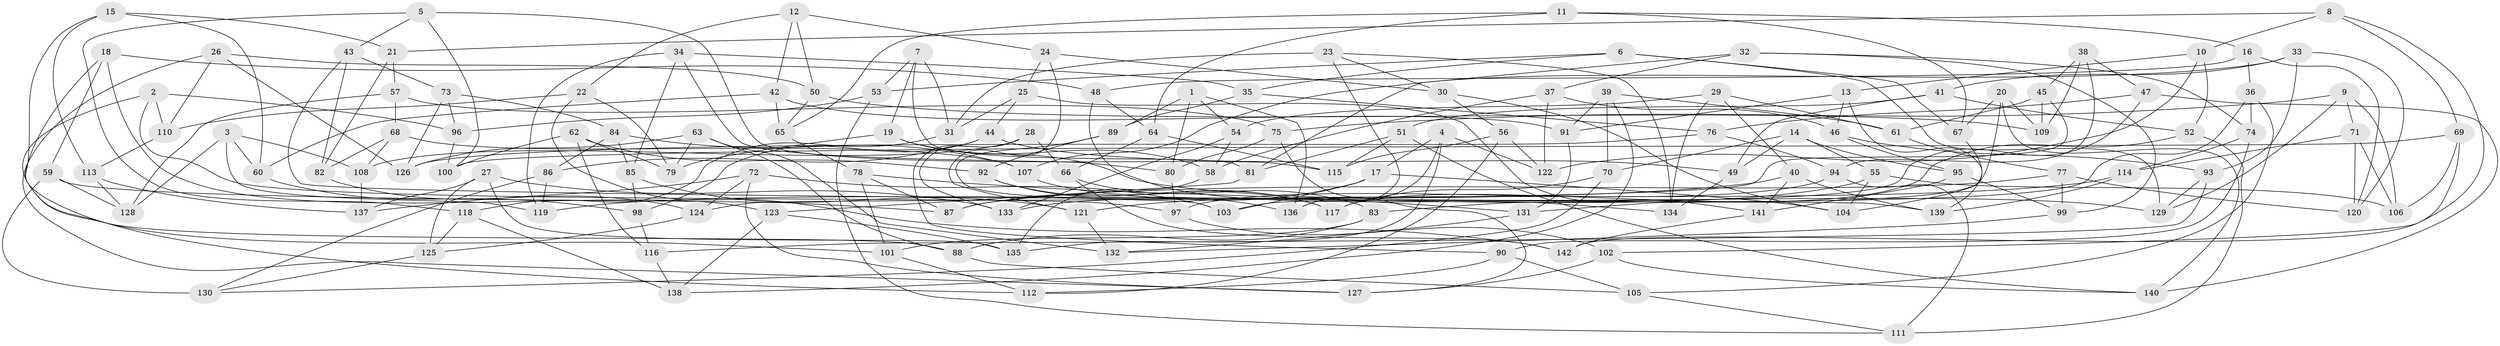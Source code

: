// Generated by graph-tools (version 1.1) at 2025/11/02/27/25 16:11:50]
// undirected, 142 vertices, 284 edges
graph export_dot {
graph [start="1"]
  node [color=gray90,style=filled];
  1;
  2;
  3;
  4;
  5;
  6;
  7;
  8;
  9;
  10;
  11;
  12;
  13;
  14;
  15;
  16;
  17;
  18;
  19;
  20;
  21;
  22;
  23;
  24;
  25;
  26;
  27;
  28;
  29;
  30;
  31;
  32;
  33;
  34;
  35;
  36;
  37;
  38;
  39;
  40;
  41;
  42;
  43;
  44;
  45;
  46;
  47;
  48;
  49;
  50;
  51;
  52;
  53;
  54;
  55;
  56;
  57;
  58;
  59;
  60;
  61;
  62;
  63;
  64;
  65;
  66;
  67;
  68;
  69;
  70;
  71;
  72;
  73;
  74;
  75;
  76;
  77;
  78;
  79;
  80;
  81;
  82;
  83;
  84;
  85;
  86;
  87;
  88;
  89;
  90;
  91;
  92;
  93;
  94;
  95;
  96;
  97;
  98;
  99;
  100;
  101;
  102;
  103;
  104;
  105;
  106;
  107;
  108;
  109;
  110;
  111;
  112;
  113;
  114;
  115;
  116;
  117;
  118;
  119;
  120;
  121;
  122;
  123;
  124;
  125;
  126;
  127;
  128;
  129;
  130;
  131;
  132;
  133;
  134;
  135;
  136;
  137;
  138;
  139;
  140;
  141;
  142;
  1 -- 136;
  1 -- 89;
  1 -- 54;
  1 -- 80;
  2 -- 97;
  2 -- 110;
  2 -- 96;
  2 -- 112;
  3 -- 108;
  3 -- 60;
  3 -- 128;
  3 -- 119;
  4 -- 136;
  4 -- 135;
  4 -- 17;
  4 -- 122;
  5 -- 118;
  5 -- 115;
  5 -- 43;
  5 -- 100;
  6 -- 35;
  6 -- 129;
  6 -- 53;
  6 -- 67;
  7 -- 31;
  7 -- 81;
  7 -- 53;
  7 -- 19;
  8 -- 142;
  8 -- 69;
  8 -- 10;
  8 -- 21;
  9 -- 75;
  9 -- 106;
  9 -- 71;
  9 -- 129;
  10 -- 52;
  10 -- 13;
  10 -- 122;
  11 -- 67;
  11 -- 65;
  11 -- 64;
  11 -- 16;
  12 -- 24;
  12 -- 22;
  12 -- 50;
  12 -- 42;
  13 -- 139;
  13 -- 91;
  13 -- 46;
  14 -- 70;
  14 -- 49;
  14 -- 55;
  14 -- 95;
  15 -- 60;
  15 -- 21;
  15 -- 88;
  15 -- 113;
  16 -- 48;
  16 -- 120;
  16 -- 36;
  17 -- 87;
  17 -- 104;
  17 -- 103;
  18 -- 59;
  18 -- 101;
  18 -- 123;
  18 -- 48;
  19 -- 58;
  19 -- 129;
  19 -- 79;
  20 -- 140;
  20 -- 131;
  20 -- 109;
  20 -- 67;
  21 -- 57;
  21 -- 82;
  22 -- 110;
  22 -- 79;
  22 -- 142;
  23 -- 134;
  23 -- 31;
  23 -- 136;
  23 -- 30;
  24 -- 25;
  24 -- 30;
  24 -- 121;
  25 -- 141;
  25 -- 44;
  25 -- 31;
  26 -- 127;
  26 -- 110;
  26 -- 50;
  26 -- 126;
  27 -- 125;
  27 -- 135;
  27 -- 133;
  27 -- 137;
  28 -- 108;
  28 -- 90;
  28 -- 66;
  28 -- 133;
  29 -- 134;
  29 -- 61;
  29 -- 40;
  29 -- 54;
  30 -- 104;
  30 -- 56;
  31 -- 118;
  32 -- 81;
  32 -- 37;
  32 -- 99;
  32 -- 74;
  33 -- 41;
  33 -- 107;
  33 -- 120;
  33 -- 93;
  34 -- 35;
  34 -- 119;
  34 -- 80;
  34 -- 85;
  35 -- 89;
  35 -- 76;
  36 -- 105;
  36 -- 74;
  36 -- 83;
  37 -- 58;
  37 -- 122;
  37 -- 46;
  38 -- 45;
  38 -- 47;
  38 -- 94;
  38 -- 109;
  39 -- 70;
  39 -- 91;
  39 -- 138;
  39 -- 61;
  40 -- 119;
  40 -- 141;
  40 -- 139;
  41 -- 52;
  41 -- 51;
  41 -- 49;
  42 -- 91;
  42 -- 65;
  42 -- 60;
  43 -- 139;
  43 -- 82;
  43 -- 73;
  44 -- 49;
  44 -- 98;
  44 -- 86;
  45 -- 124;
  45 -- 109;
  45 -- 61;
  46 -- 93;
  46 -- 95;
  47 -- 76;
  47 -- 103;
  47 -- 140;
  48 -- 64;
  48 -- 134;
  49 -- 134;
  50 -- 65;
  50 -- 109;
  51 -- 115;
  51 -- 81;
  51 -- 140;
  52 -- 111;
  52 -- 117;
  53 -- 111;
  53 -- 96;
  54 -- 58;
  54 -- 133;
  55 -- 133;
  55 -- 106;
  55 -- 104;
  56 -- 112;
  56 -- 115;
  56 -- 122;
  57 -- 68;
  57 -- 128;
  57 -- 75;
  58 -- 135;
  59 -- 87;
  59 -- 128;
  59 -- 130;
  60 -- 98;
  61 -- 77;
  62 -- 116;
  62 -- 100;
  62 -- 79;
  62 -- 92;
  63 -- 79;
  63 -- 88;
  63 -- 132;
  63 -- 126;
  64 -- 115;
  64 -- 66;
  65 -- 78;
  66 -- 142;
  66 -- 83;
  67 -- 104;
  68 -- 108;
  68 -- 107;
  68 -- 82;
  69 -- 102;
  69 -- 100;
  69 -- 106;
  70 -- 117;
  70 -- 130;
  71 -- 120;
  71 -- 114;
  71 -- 106;
  72 -- 124;
  72 -- 103;
  72 -- 127;
  72 -- 137;
  73 -- 96;
  73 -- 126;
  73 -- 84;
  74 -- 114;
  74 -- 90;
  75 -- 127;
  75 -- 80;
  76 -- 126;
  76 -- 94;
  77 -- 99;
  77 -- 120;
  77 -- 87;
  78 -- 101;
  78 -- 131;
  78 -- 87;
  80 -- 97;
  81 -- 123;
  82 -- 124;
  83 -- 88;
  83 -- 101;
  84 -- 107;
  84 -- 86;
  84 -- 85;
  85 -- 121;
  85 -- 98;
  86 -- 130;
  86 -- 119;
  88 -- 105;
  89 -- 92;
  89 -- 103;
  90 -- 112;
  90 -- 105;
  91 -- 131;
  92 -- 136;
  92 -- 117;
  93 -- 116;
  93 -- 129;
  94 -- 111;
  94 -- 97;
  95 -- 141;
  95 -- 99;
  96 -- 100;
  97 -- 102;
  98 -- 116;
  99 -- 132;
  101 -- 112;
  102 -- 127;
  102 -- 140;
  105 -- 111;
  107 -- 117;
  108 -- 137;
  110 -- 113;
  113 -- 137;
  113 -- 128;
  114 -- 121;
  114 -- 139;
  116 -- 138;
  118 -- 138;
  118 -- 125;
  121 -- 132;
  123 -- 138;
  123 -- 135;
  124 -- 125;
  125 -- 130;
  131 -- 132;
  141 -- 142;
}
